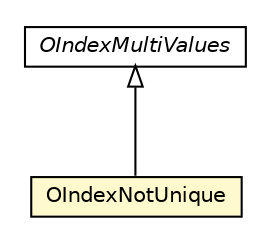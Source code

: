 #!/usr/local/bin/dot
#
# Class diagram 
# Generated by UMLGraph version R5_6-24-gf6e263 (http://www.umlgraph.org/)
#

digraph G {
	edge [fontname="Helvetica",fontsize=10,labelfontname="Helvetica",labelfontsize=10];
	node [fontname="Helvetica",fontsize=10,shape=plaintext];
	nodesep=0.25;
	ranksep=0.5;
	// com.orientechnologies.orient.core.index.OIndexMultiValues
	c2098544 [label=<<table title="com.orientechnologies.orient.core.index.OIndexMultiValues" border="0" cellborder="1" cellspacing="0" cellpadding="2" port="p" href="./OIndexMultiValues.html">
		<tr><td><table border="0" cellspacing="0" cellpadding="1">
<tr><td align="center" balign="center"><font face="Helvetica-Oblique"> OIndexMultiValues </font></td></tr>
		</table></td></tr>
		</table>>, URL="./OIndexMultiValues.html", fontname="Helvetica", fontcolor="black", fontsize=10.0];
	// com.orientechnologies.orient.core.index.OIndexNotUnique
	c2098548 [label=<<table title="com.orientechnologies.orient.core.index.OIndexNotUnique" border="0" cellborder="1" cellspacing="0" cellpadding="2" port="p" bgcolor="lemonChiffon" href="./OIndexNotUnique.html">
		<tr><td><table border="0" cellspacing="0" cellpadding="1">
<tr><td align="center" balign="center"> OIndexNotUnique </td></tr>
		</table></td></tr>
		</table>>, URL="./OIndexNotUnique.html", fontname="Helvetica", fontcolor="black", fontsize=10.0];
	//com.orientechnologies.orient.core.index.OIndexNotUnique extends com.orientechnologies.orient.core.index.OIndexMultiValues
	c2098544:p -> c2098548:p [dir=back,arrowtail=empty];
}


